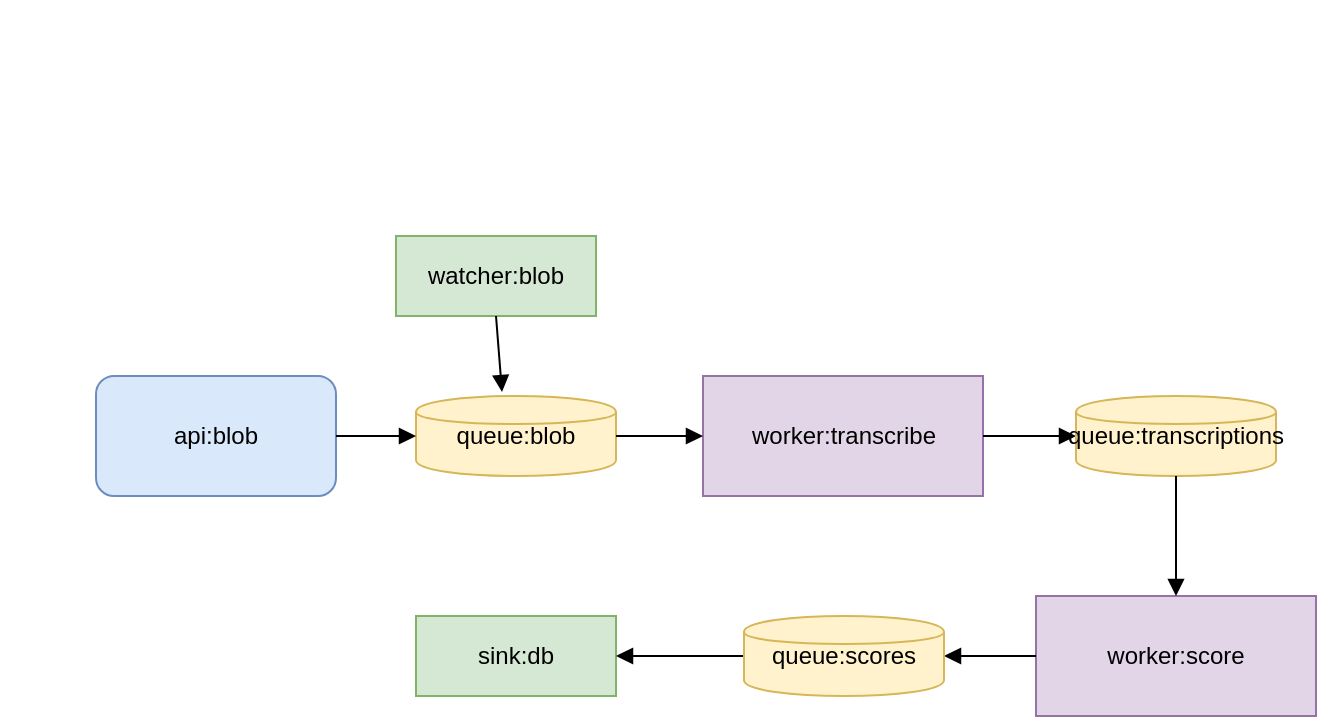 <mxfile version="27.1.4">
  <diagram name="Aspire Graph" id="Mzkb-3E1kNFXuyC7beK5">
    <mxGraphModel dx="994" dy="755" grid="1" gridSize="10" guides="1" tooltips="1" connect="1" arrows="1" fold="1" page="1" pageScale="1" pageWidth="827" pageHeight="1169" math="0" shadow="0">
      <root>
        <mxCell id="0" edge="1" vertex="1" />
        <mxCell id="1" parent="0" />
        <object label="api:blob" image="api-orders:latest" id="api1">
          <mxCell style="rounded=1;whiteSpace=wrap;html=1;fillColor=#dae8fc;strokeColor=#6c8ebf;direction=west;" parent="1" vertex="1">
            <mxGeometry x="40" y="180" width="120" height="60" as="geometry" />
          </mxCell>
        </object>
        <object label="queue:blob" CONNECTION_STRING="Endpoint:XYZ" id="queue1">
          <mxCell style="shape=cylinder;whiteSpace=wrap;html=1;fillColor=#fff2cc;strokeColor=#d6b656;" parent="1" vertex="1">
            <mxGeometry x="200" y="190" width="100" height="40" as="geometry" />
          </mxCell>
        </object>
        <object label="worker:transcribe" AGENT_ENDPOINT="https://agent1.local" id="worker1">
          <mxCell style="rounded=0;whiteSpace=wrap;html=1;fillColor=#e1d5e7;strokeColor=#9673a6;" parent="1" vertex="1">
            <mxGeometry x="343.5" y="180" width="140" height="60" as="geometry" />
          </mxCell>
        </object>
        <object label="sink:db" DB_ENDPOINT="https://server.local" id="sink1">
          <mxCell style="shape=database;whiteSpace=wrap;html=1;fillColor=#d5e8d4;strokeColor=#82b366;" parent="1" vertex="1">
            <mxGeometry x="200" y="300" width="100" height="40" as="geometry" />
          </mxCell>
        </object>
        <mxCell id="arrow1" style="endArrow=block;html=1;strokeColor=#000000;" parent="1" source="api1" target="queue1" edge="1">
          <mxGeometry relative="1" as="geometry" />
        </mxCell>
        <mxCell id="arrow2" style="endArrow=block;html=1;strokeColor=#000000;" parent="1" source="queue1" target="worker1" edge="1">
          <mxGeometry relative="1" as="geometry" />
        </mxCell>
        <mxCell id="arrow3" style="endArrow=block;html=1;strokeColor=#000000;entryX=0;entryY=0.5;entryDx=0;entryDy=0;" parent="1" source="worker1" target="uAy1K2etTnsJfMtenJ4F-1" edge="1">
          <mxGeometry relative="1" as="geometry" />
        </mxCell>
        <object label="queue:transcriptions" CONNECTION_STRING="Endpoint:YZA" id="uAy1K2etTnsJfMtenJ4F-1">
          <mxCell style="shape=cylinder;whiteSpace=wrap;html=1;fillColor=#fff2cc;strokeColor=#d6b656;" parent="1" vertex="1">
            <mxGeometry x="530" y="190" width="100" height="40" as="geometry" />
          </mxCell>
        </object>
        <mxCell id="uAy1K2etTnsJfMtenJ4F-2" style="endArrow=block;html=1;strokeColor=#000000;exitX=0;exitY=0.5;exitDx=0;exitDy=0;" parent="1" source="uAy1K2etTnsJfMtenJ4F-6" target="sink1" edge="1">
          <mxGeometry relative="1" as="geometry">
            <mxPoint x="670" y="330" as="sourcePoint" />
            <mxPoint x="536" y="200" as="targetPoint" />
          </mxGeometry>
        </mxCell>
        <object label="worker:score" AGENT_ENDPOINT="https://agent2.local" id="uAy1K2etTnsJfMtenJ4F-3">
          <mxCell style="rounded=0;whiteSpace=wrap;html=1;fillColor=#e1d5e7;strokeColor=#9673a6;" parent="1" vertex="1">
            <mxGeometry x="510" y="290" width="140" height="60" as="geometry" />
          </mxCell>
        </object>
        <mxCell id="uAy1K2etTnsJfMtenJ4F-4" style="endArrow=block;html=1;strokeColor=#000000;exitX=0.5;exitY=1;exitDx=0;exitDy=0;" parent="1" source="uAy1K2etTnsJfMtenJ4F-1" target="uAy1K2etTnsJfMtenJ4F-3" edge="1">
          <mxGeometry relative="1" as="geometry">
            <mxPoint x="120" y="450" as="sourcePoint" />
          </mxGeometry>
        </mxCell>
        <mxCell id="uAy1K2etTnsJfMtenJ4F-5" style="endArrow=block;html=1;strokeColor=#000000;entryX=1;entryY=0.5;entryDx=0;entryDy=0;exitX=0;exitY=0.5;exitDx=0;exitDy=0;" parent="1" source="uAy1K2etTnsJfMtenJ4F-3" target="uAy1K2etTnsJfMtenJ4F-6" edge="1">
          <mxGeometry relative="1" as="geometry" />
        </mxCell>
        <object label="queue:scores" CONNECTION_STRING="Endpoint:ZAB" id="uAy1K2etTnsJfMtenJ4F-6">
          <mxCell style="shape=cylinder;whiteSpace=wrap;html=1;fillColor=#fff2cc;strokeColor=#d6b656;" parent="1" vertex="1">
            <mxGeometry x="364" y="300" width="100" height="40" as="geometry" />
          </mxCell>
        </object>
        <object label="watcher:blob" DB_ENDPOINT="https://server.local" id="W7roT-0tQa_dnEZkSfyX-1">
          <mxCell style="shape=database;whiteSpace=wrap;html=1;fillColor=#d5e8d4;strokeColor=#82b366;" vertex="1" parent="1">
            <mxGeometry x="190" y="110" width="100" height="40" as="geometry" />
          </mxCell>
        </object>
        <mxCell id="W7roT-0tQa_dnEZkSfyX-2" style="endArrow=block;html=1;strokeColor=#000000;entryX=0.43;entryY=-0.05;entryDx=0;entryDy=0;entryPerimeter=0;exitX=0.5;exitY=1;exitDx=0;exitDy=0;" edge="1" parent="1" source="W7roT-0tQa_dnEZkSfyX-1" target="queue1">
          <mxGeometry relative="1" as="geometry">
            <mxPoint x="180" y="170" as="sourcePoint" />
            <mxPoint x="220" y="170" as="targetPoint" />
          </mxGeometry>
        </mxCell>
      </root>
    </mxGraphModel>
  </diagram>
</mxfile>
